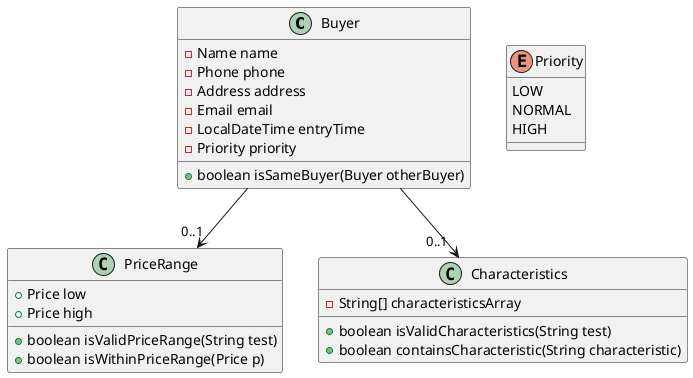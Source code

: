 @startuml
'https://plantuml.com/class-diagram

class Buyer {
-Name name
-Phone phone
-Address address
-Email email
-LocalDateTime entryTime
-Priority priority

+ boolean isSameBuyer(Buyer otherBuyer)
}

class PriceRange {
+Price low
+Price high

+ boolean isValidPriceRange(String test)
+ boolean isWithinPriceRange(Price p)
}

class Characteristics {
-String[] characteristicsArray

+boolean isValidCharacteristics(String test)
+boolean containsCharacteristic(String characteristic)
}

enum Priority {
LOW
NORMAL
HIGH
}

Buyer --> "0..1 " Characteristics
Buyer --> "0..1" PriceRange

@enduml
